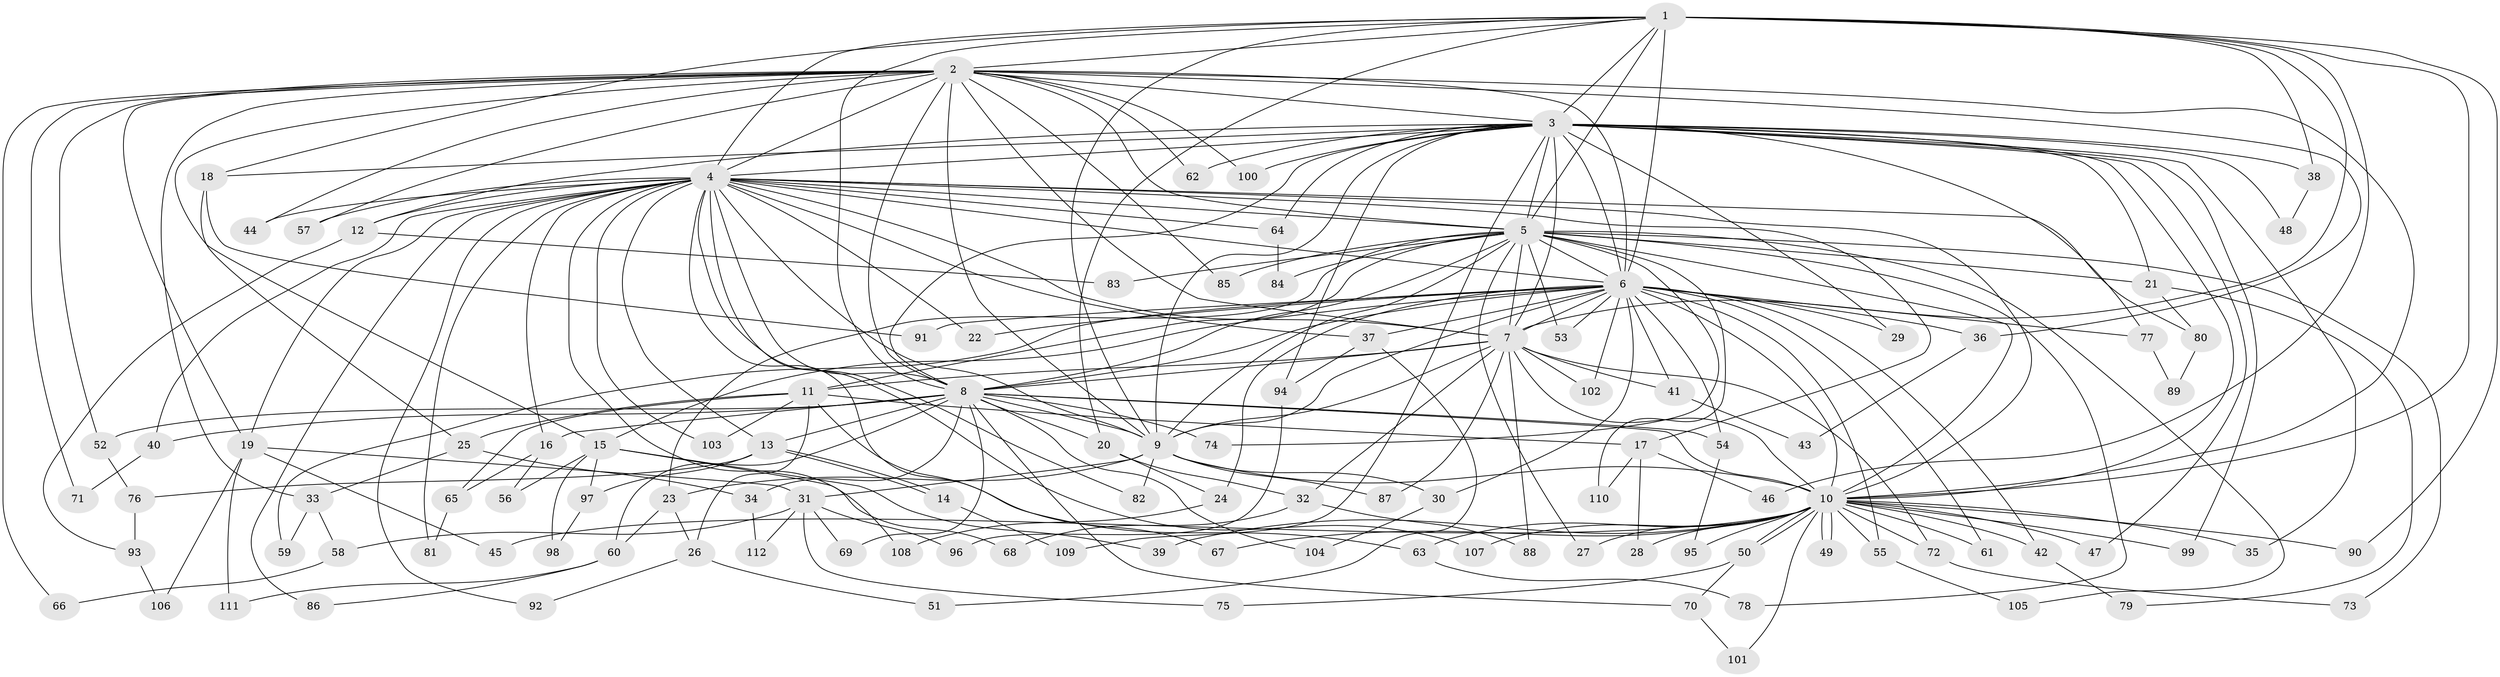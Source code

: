 // coarse degree distribution, {18: 0.024691358024691357, 31: 0.012345679012345678, 26: 0.012345679012345678, 23: 0.012345679012345678, 20: 0.012345679012345678, 13: 0.012345679012345678, 25: 0.012345679012345678, 8: 0.012345679012345678, 4: 0.09876543209876543, 6: 0.04938271604938271, 3: 0.2222222222222222, 5: 0.037037037037037035, 2: 0.4444444444444444, 7: 0.012345679012345678, 1: 0.024691358024691357}
// Generated by graph-tools (version 1.1) at 2025/23/03/03/25 07:23:36]
// undirected, 112 vertices, 249 edges
graph export_dot {
graph [start="1"]
  node [color=gray90,style=filled];
  1;
  2;
  3;
  4;
  5;
  6;
  7;
  8;
  9;
  10;
  11;
  12;
  13;
  14;
  15;
  16;
  17;
  18;
  19;
  20;
  21;
  22;
  23;
  24;
  25;
  26;
  27;
  28;
  29;
  30;
  31;
  32;
  33;
  34;
  35;
  36;
  37;
  38;
  39;
  40;
  41;
  42;
  43;
  44;
  45;
  46;
  47;
  48;
  49;
  50;
  51;
  52;
  53;
  54;
  55;
  56;
  57;
  58;
  59;
  60;
  61;
  62;
  63;
  64;
  65;
  66;
  67;
  68;
  69;
  70;
  71;
  72;
  73;
  74;
  75;
  76;
  77;
  78;
  79;
  80;
  81;
  82;
  83;
  84;
  85;
  86;
  87;
  88;
  89;
  90;
  91;
  92;
  93;
  94;
  95;
  96;
  97;
  98;
  99;
  100;
  101;
  102;
  103;
  104;
  105;
  106;
  107;
  108;
  109;
  110;
  111;
  112;
  1 -- 2;
  1 -- 3;
  1 -- 4;
  1 -- 5;
  1 -- 6;
  1 -- 7;
  1 -- 8;
  1 -- 9;
  1 -- 10;
  1 -- 18;
  1 -- 20;
  1 -- 38;
  1 -- 46;
  1 -- 90;
  2 -- 3;
  2 -- 4;
  2 -- 5;
  2 -- 6;
  2 -- 7;
  2 -- 8;
  2 -- 9;
  2 -- 10;
  2 -- 15;
  2 -- 19;
  2 -- 33;
  2 -- 36;
  2 -- 44;
  2 -- 52;
  2 -- 57;
  2 -- 62;
  2 -- 66;
  2 -- 71;
  2 -- 85;
  2 -- 100;
  3 -- 4;
  3 -- 5;
  3 -- 6;
  3 -- 7;
  3 -- 8;
  3 -- 9;
  3 -- 10;
  3 -- 12;
  3 -- 18;
  3 -- 21;
  3 -- 29;
  3 -- 35;
  3 -- 38;
  3 -- 47;
  3 -- 48;
  3 -- 62;
  3 -- 64;
  3 -- 77;
  3 -- 94;
  3 -- 99;
  3 -- 100;
  3 -- 109;
  4 -- 5;
  4 -- 6;
  4 -- 7;
  4 -- 8;
  4 -- 9;
  4 -- 10;
  4 -- 12;
  4 -- 13;
  4 -- 16;
  4 -- 17;
  4 -- 19;
  4 -- 22;
  4 -- 37;
  4 -- 40;
  4 -- 44;
  4 -- 57;
  4 -- 64;
  4 -- 67;
  4 -- 80;
  4 -- 81;
  4 -- 82;
  4 -- 86;
  4 -- 92;
  4 -- 103;
  4 -- 107;
  4 -- 108;
  5 -- 6;
  5 -- 7;
  5 -- 8;
  5 -- 9;
  5 -- 10;
  5 -- 11;
  5 -- 21;
  5 -- 23;
  5 -- 27;
  5 -- 53;
  5 -- 73;
  5 -- 74;
  5 -- 78;
  5 -- 83;
  5 -- 84;
  5 -- 85;
  5 -- 105;
  5 -- 110;
  6 -- 7;
  6 -- 8;
  6 -- 9;
  6 -- 10;
  6 -- 15;
  6 -- 22;
  6 -- 24;
  6 -- 29;
  6 -- 30;
  6 -- 36;
  6 -- 37;
  6 -- 41;
  6 -- 42;
  6 -- 53;
  6 -- 54;
  6 -- 55;
  6 -- 59;
  6 -- 61;
  6 -- 77;
  6 -- 91;
  6 -- 102;
  7 -- 8;
  7 -- 9;
  7 -- 10;
  7 -- 11;
  7 -- 32;
  7 -- 41;
  7 -- 72;
  7 -- 87;
  7 -- 88;
  7 -- 102;
  8 -- 9;
  8 -- 10;
  8 -- 13;
  8 -- 16;
  8 -- 20;
  8 -- 34;
  8 -- 40;
  8 -- 52;
  8 -- 54;
  8 -- 60;
  8 -- 69;
  8 -- 70;
  8 -- 74;
  8 -- 104;
  9 -- 10;
  9 -- 23;
  9 -- 30;
  9 -- 31;
  9 -- 82;
  9 -- 87;
  10 -- 27;
  10 -- 28;
  10 -- 35;
  10 -- 39;
  10 -- 42;
  10 -- 45;
  10 -- 47;
  10 -- 49;
  10 -- 49;
  10 -- 50;
  10 -- 50;
  10 -- 55;
  10 -- 61;
  10 -- 63;
  10 -- 67;
  10 -- 72;
  10 -- 90;
  10 -- 95;
  10 -- 99;
  10 -- 101;
  10 -- 107;
  11 -- 17;
  11 -- 25;
  11 -- 26;
  11 -- 63;
  11 -- 65;
  11 -- 103;
  12 -- 83;
  12 -- 93;
  13 -- 14;
  13 -- 14;
  13 -- 76;
  13 -- 97;
  14 -- 109;
  15 -- 39;
  15 -- 56;
  15 -- 68;
  15 -- 97;
  15 -- 98;
  16 -- 56;
  16 -- 65;
  17 -- 28;
  17 -- 46;
  17 -- 110;
  18 -- 25;
  18 -- 91;
  19 -- 31;
  19 -- 45;
  19 -- 106;
  19 -- 111;
  20 -- 24;
  20 -- 32;
  21 -- 79;
  21 -- 80;
  23 -- 26;
  23 -- 60;
  24 -- 108;
  25 -- 33;
  25 -- 34;
  26 -- 51;
  26 -- 92;
  30 -- 104;
  31 -- 58;
  31 -- 69;
  31 -- 75;
  31 -- 96;
  31 -- 112;
  32 -- 68;
  32 -- 88;
  33 -- 58;
  33 -- 59;
  34 -- 112;
  36 -- 43;
  37 -- 51;
  37 -- 94;
  38 -- 48;
  40 -- 71;
  41 -- 43;
  42 -- 79;
  50 -- 70;
  50 -- 75;
  52 -- 76;
  54 -- 95;
  55 -- 105;
  58 -- 66;
  60 -- 86;
  60 -- 111;
  63 -- 78;
  64 -- 84;
  65 -- 81;
  70 -- 101;
  72 -- 73;
  76 -- 93;
  77 -- 89;
  80 -- 89;
  93 -- 106;
  94 -- 96;
  97 -- 98;
}
